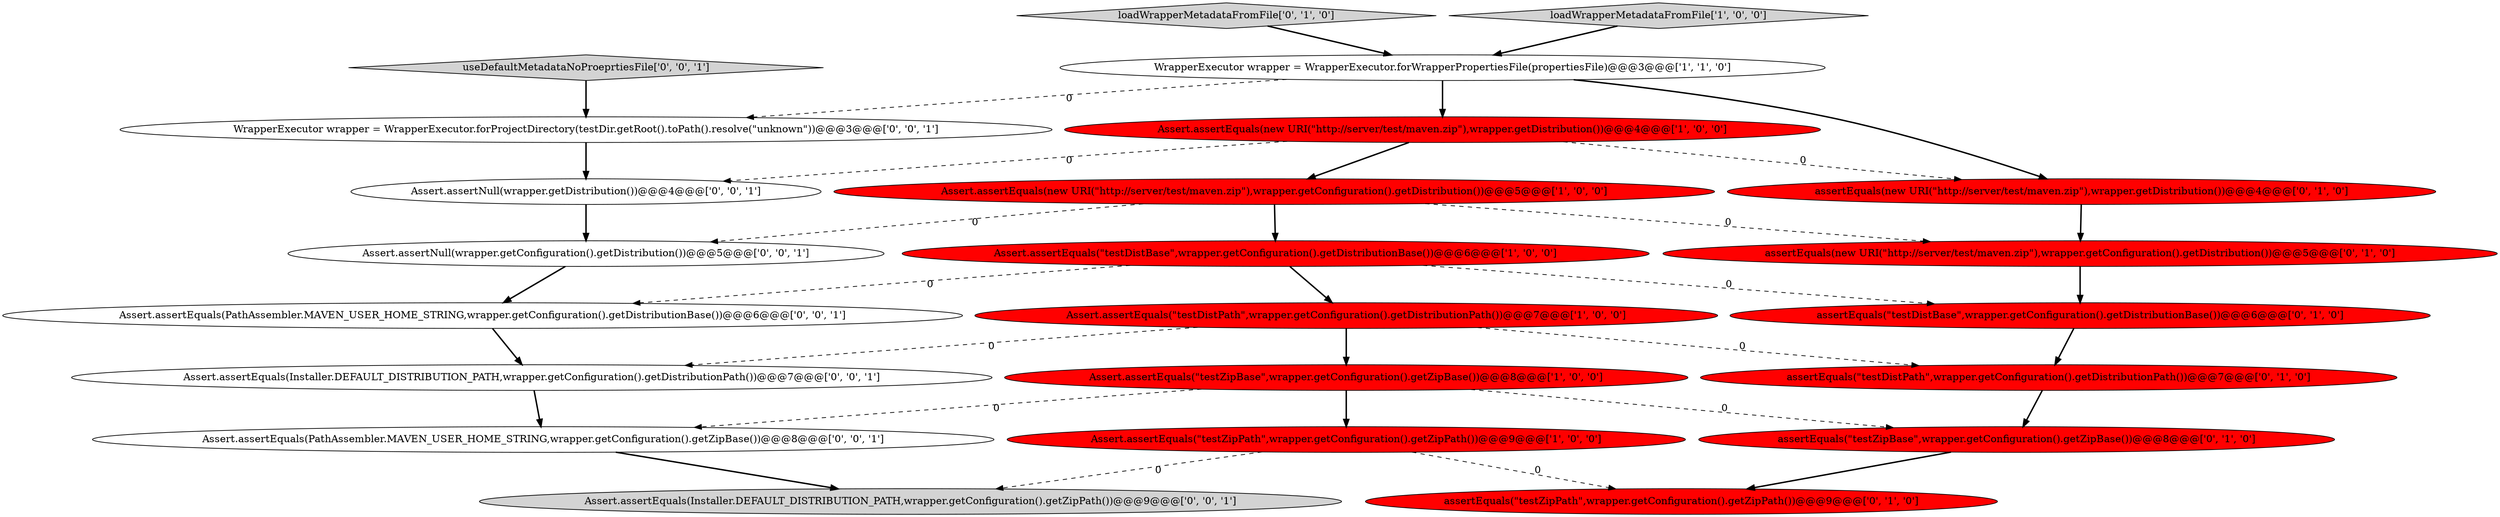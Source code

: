 digraph {
9 [style = filled, label = "assertEquals(\"testDistPath\",wrapper.getConfiguration().getDistributionPath())@@@7@@@['0', '1', '0']", fillcolor = red, shape = ellipse image = "AAA1AAABBB2BBB"];
10 [style = filled, label = "loadWrapperMetadataFromFile['0', '1', '0']", fillcolor = lightgray, shape = diamond image = "AAA0AAABBB2BBB"];
12 [style = filled, label = "assertEquals(\"testDistBase\",wrapper.getConfiguration().getDistributionBase())@@@6@@@['0', '1', '0']", fillcolor = red, shape = ellipse image = "AAA1AAABBB2BBB"];
15 [style = filled, label = "Assert.assertEquals(Installer.DEFAULT_DISTRIBUTION_PATH,wrapper.getConfiguration().getDistributionPath())@@@7@@@['0', '0', '1']", fillcolor = white, shape = ellipse image = "AAA0AAABBB3BBB"];
3 [style = filled, label = "Assert.assertEquals(\"testZipPath\",wrapper.getConfiguration().getZipPath())@@@9@@@['1', '0', '0']", fillcolor = red, shape = ellipse image = "AAA1AAABBB1BBB"];
13 [style = filled, label = "assertEquals(\"testZipBase\",wrapper.getConfiguration().getZipBase())@@@8@@@['0', '1', '0']", fillcolor = red, shape = ellipse image = "AAA1AAABBB2BBB"];
4 [style = filled, label = "Assert.assertEquals(\"testZipBase\",wrapper.getConfiguration().getZipBase())@@@8@@@['1', '0', '0']", fillcolor = red, shape = ellipse image = "AAA1AAABBB1BBB"];
20 [style = filled, label = "useDefaultMetadataNoProeprtiesFile['0', '0', '1']", fillcolor = lightgray, shape = diamond image = "AAA0AAABBB3BBB"];
6 [style = filled, label = "WrapperExecutor wrapper = WrapperExecutor.forWrapperPropertiesFile(propertiesFile)@@@3@@@['1', '1', '0']", fillcolor = white, shape = ellipse image = "AAA0AAABBB1BBB"];
21 [style = filled, label = "WrapperExecutor wrapper = WrapperExecutor.forProjectDirectory(testDir.getRoot().toPath().resolve(\"unknown\"))@@@3@@@['0', '0', '1']", fillcolor = white, shape = ellipse image = "AAA0AAABBB3BBB"];
5 [style = filled, label = "Assert.assertEquals(\"testDistBase\",wrapper.getConfiguration().getDistributionBase())@@@6@@@['1', '0', '0']", fillcolor = red, shape = ellipse image = "AAA1AAABBB1BBB"];
11 [style = filled, label = "assertEquals(new URI(\"http://server/test/maven.zip\"),wrapper.getConfiguration().getDistribution())@@@5@@@['0', '1', '0']", fillcolor = red, shape = ellipse image = "AAA1AAABBB2BBB"];
7 [style = filled, label = "Assert.assertEquals(new URI(\"http://server/test/maven.zip\"),wrapper.getDistribution())@@@4@@@['1', '0', '0']", fillcolor = red, shape = ellipse image = "AAA1AAABBB1BBB"];
2 [style = filled, label = "Assert.assertEquals(new URI(\"http://server/test/maven.zip\"),wrapper.getConfiguration().getDistribution())@@@5@@@['1', '0', '0']", fillcolor = red, shape = ellipse image = "AAA1AAABBB1BBB"];
16 [style = filled, label = "Assert.assertEquals(Installer.DEFAULT_DISTRIBUTION_PATH,wrapper.getConfiguration().getZipPath())@@@9@@@['0', '0', '1']", fillcolor = lightgray, shape = ellipse image = "AAA0AAABBB3BBB"];
8 [style = filled, label = "assertEquals(\"testZipPath\",wrapper.getConfiguration().getZipPath())@@@9@@@['0', '1', '0']", fillcolor = red, shape = ellipse image = "AAA1AAABBB2BBB"];
1 [style = filled, label = "loadWrapperMetadataFromFile['1', '0', '0']", fillcolor = lightgray, shape = diamond image = "AAA0AAABBB1BBB"];
0 [style = filled, label = "Assert.assertEquals(\"testDistPath\",wrapper.getConfiguration().getDistributionPath())@@@7@@@['1', '0', '0']", fillcolor = red, shape = ellipse image = "AAA1AAABBB1BBB"];
14 [style = filled, label = "assertEquals(new URI(\"http://server/test/maven.zip\"),wrapper.getDistribution())@@@4@@@['0', '1', '0']", fillcolor = red, shape = ellipse image = "AAA1AAABBB2BBB"];
18 [style = filled, label = "Assert.assertEquals(PathAssembler.MAVEN_USER_HOME_STRING,wrapper.getConfiguration().getDistributionBase())@@@6@@@['0', '0', '1']", fillcolor = white, shape = ellipse image = "AAA0AAABBB3BBB"];
19 [style = filled, label = "Assert.assertEquals(PathAssembler.MAVEN_USER_HOME_STRING,wrapper.getConfiguration().getZipBase())@@@8@@@['0', '0', '1']", fillcolor = white, shape = ellipse image = "AAA0AAABBB3BBB"];
22 [style = filled, label = "Assert.assertNull(wrapper.getDistribution())@@@4@@@['0', '0', '1']", fillcolor = white, shape = ellipse image = "AAA0AAABBB3BBB"];
17 [style = filled, label = "Assert.assertNull(wrapper.getConfiguration().getDistribution())@@@5@@@['0', '0', '1']", fillcolor = white, shape = ellipse image = "AAA0AAABBB3BBB"];
6->21 [style = dashed, label="0"];
4->3 [style = bold, label=""];
5->12 [style = dashed, label="0"];
7->14 [style = dashed, label="0"];
18->15 [style = bold, label=""];
0->15 [style = dashed, label="0"];
11->12 [style = bold, label=""];
15->19 [style = bold, label=""];
12->9 [style = bold, label=""];
2->17 [style = dashed, label="0"];
5->18 [style = dashed, label="0"];
10->6 [style = bold, label=""];
19->16 [style = bold, label=""];
20->21 [style = bold, label=""];
6->14 [style = bold, label=""];
1->6 [style = bold, label=""];
5->0 [style = bold, label=""];
0->4 [style = bold, label=""];
21->22 [style = bold, label=""];
7->2 [style = bold, label=""];
22->17 [style = bold, label=""];
3->8 [style = dashed, label="0"];
2->11 [style = dashed, label="0"];
4->19 [style = dashed, label="0"];
0->9 [style = dashed, label="0"];
13->8 [style = bold, label=""];
6->7 [style = bold, label=""];
4->13 [style = dashed, label="0"];
14->11 [style = bold, label=""];
7->22 [style = dashed, label="0"];
17->18 [style = bold, label=""];
3->16 [style = dashed, label="0"];
2->5 [style = bold, label=""];
9->13 [style = bold, label=""];
}
